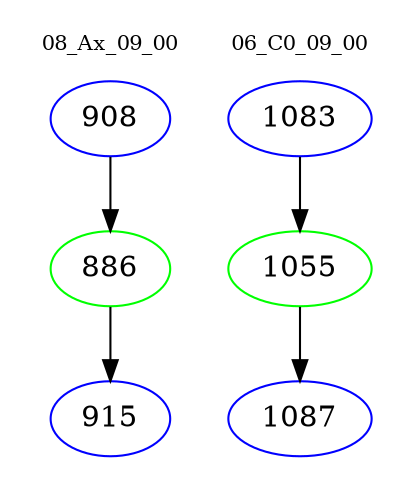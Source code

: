 digraph{
subgraph cluster_0 {
color = white
label = "08_Ax_09_00";
fontsize=10;
T0_908 [label="908", color="blue"]
T0_908 -> T0_886 [color="black"]
T0_886 [label="886", color="green"]
T0_886 -> T0_915 [color="black"]
T0_915 [label="915", color="blue"]
}
subgraph cluster_1 {
color = white
label = "06_C0_09_00";
fontsize=10;
T1_1083 [label="1083", color="blue"]
T1_1083 -> T1_1055 [color="black"]
T1_1055 [label="1055", color="green"]
T1_1055 -> T1_1087 [color="black"]
T1_1087 [label="1087", color="blue"]
}
}
